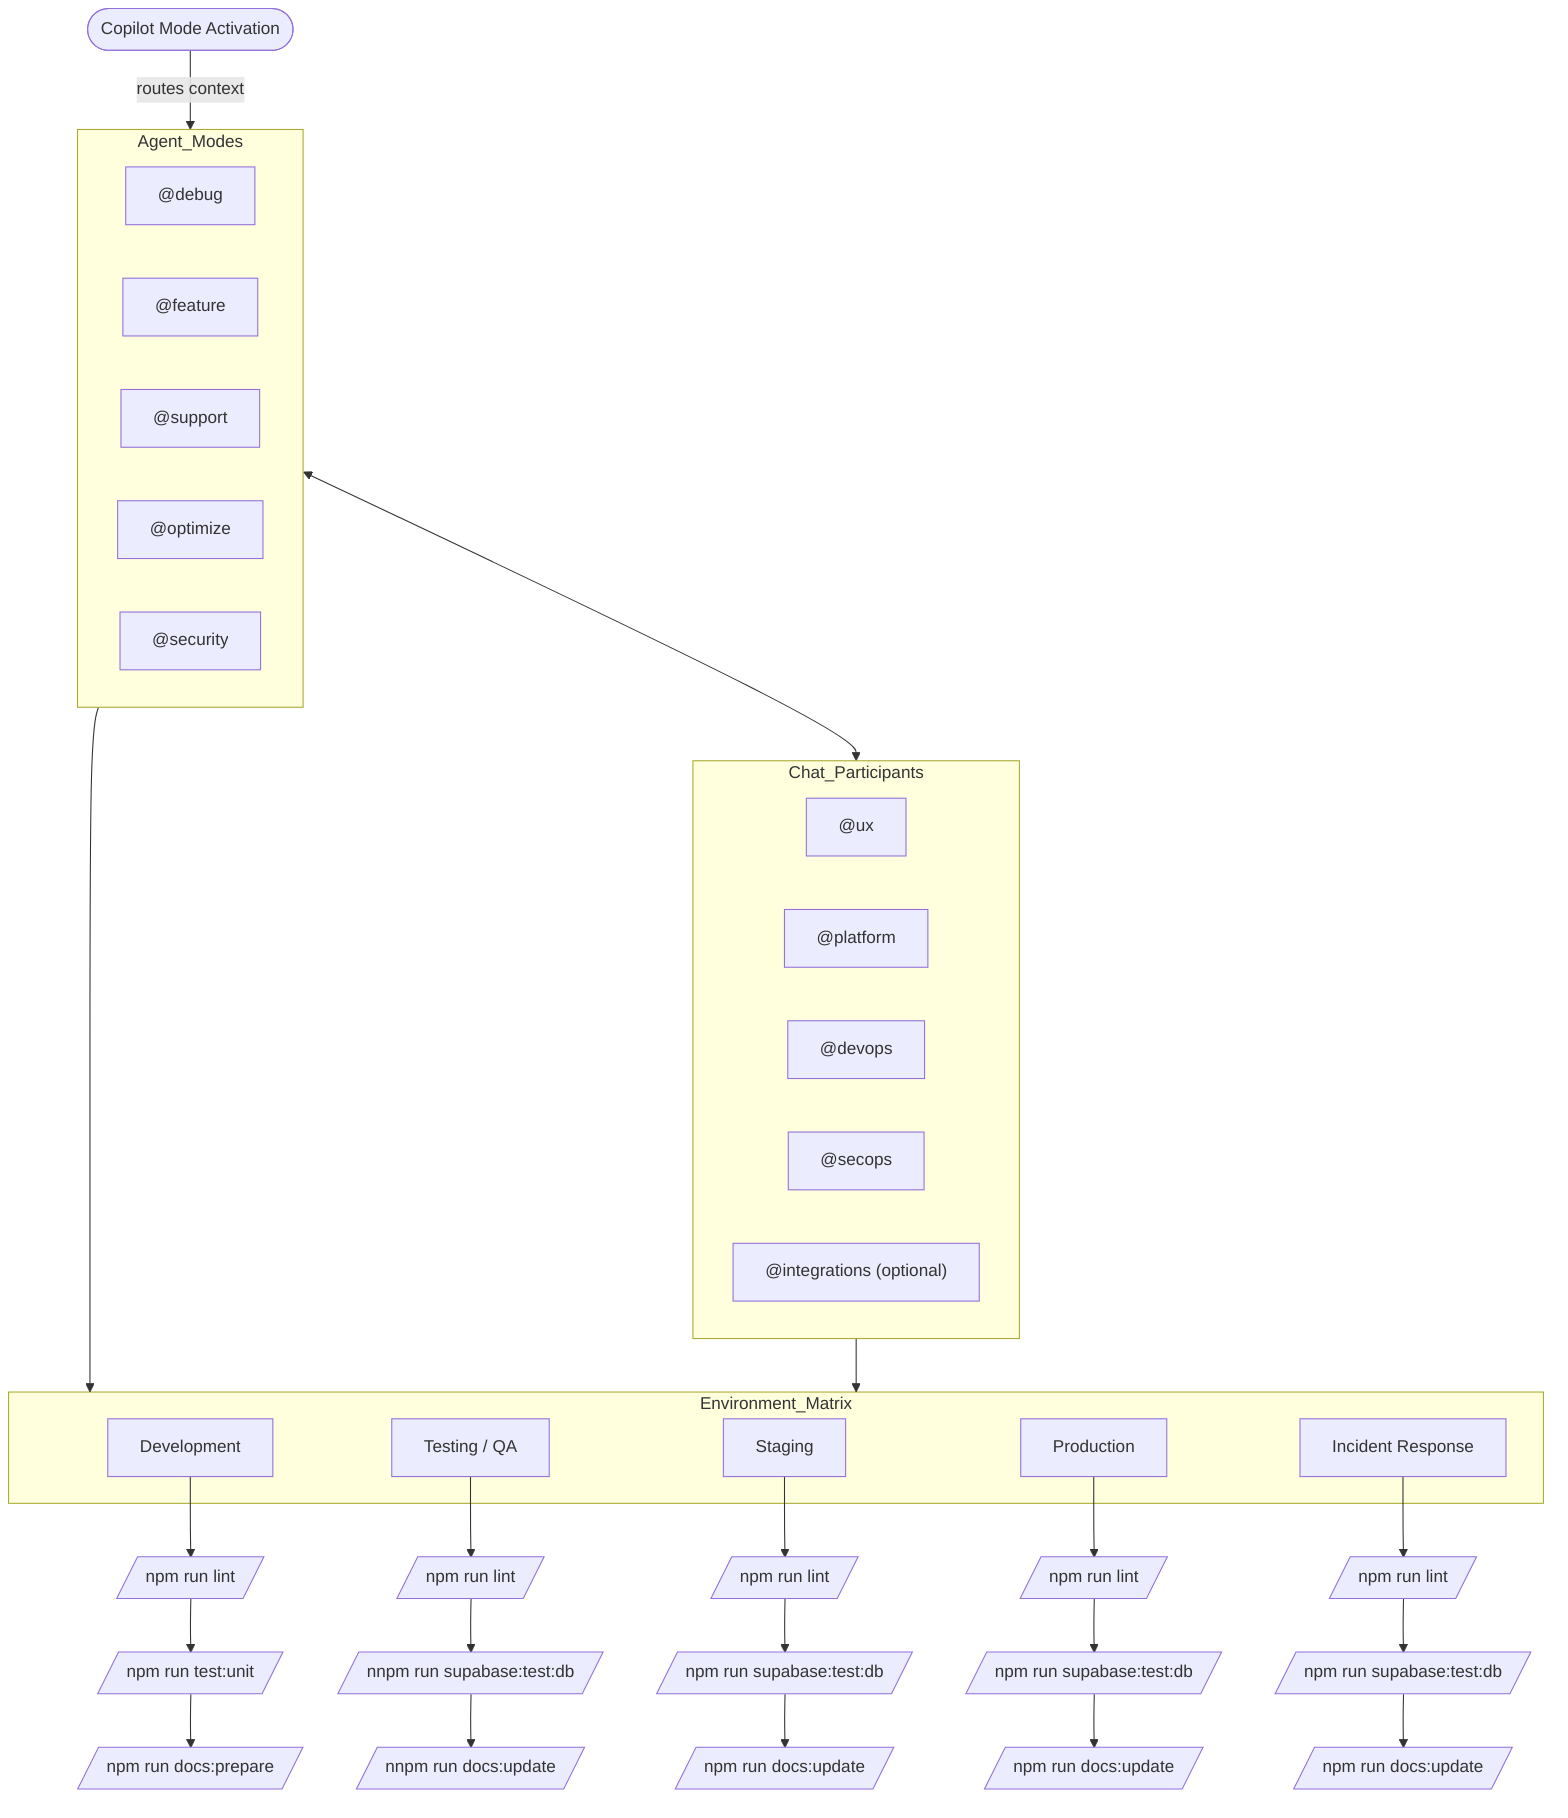 %%{init: {\'theme\': \'dark\'}}%%
%%{init: {'theme': 'dark', 'layout': 'dagre'}}%%
flowchart TD
    %% Copilot Mode Activation
    CopilotActivation@{shape: stadium, label: ["Copilot Mode Activation"]} -->|routes context| Agent_Modes

    subgraph Agent_Modes
        DEBUG["@debug"]
        FEATURE["@feature"]
        SUPPORT["@support"]
        OPTIMIZE["@optimize"]
        SECURITY["@security"]
    end

    %% Many-to-many mapping table: Agent Modes ↔ Chat Participants
    subgraph Chat_Participants
        ux_participant["@ux"]
        platform_participant["@platform"]
        devops_participant["@devops"]
        secops_participant["@secops"]
        integrations_participant["@integrations (optional)"]
    end
   
    Agent_Modes --> Environment_Matrix
    Agent_Modes <--> Chat_Participants
    Chat_Participants --> Environment_Matrix

     %% Chat Participants → Environment Matrix
    subgraph Environment_Matrix
        DEV["Development"]
        TEST["Testing / QA"]
        STAGE["Staging"]
        PROD["Production"]
        INCIDENT["Incident Response"]
    end
%% Environment Matrix → Functions / Tests / Workflows
    DEV --> DEV_Function1@{shape: "lean-r", label: "npm run lint"} 
    --> DEV_Function2@{shape: "lean-r", label: "npm run test:unit"}
    --> DEV_Function3@{shape: "lean-r", label: "npm run docs:prepare"}
    
    TEST --> TEST_Function1@{shape: "lean-r", label: "npm run lint"}
    --> TEST_Function2@{shape: "lean-r", label: "nnpm run supabase:test:db"}
    --> TEST_Function3@{shape: "lean-r", label: "nnpm run docs:update"}
    
    STAGE --> STAGE_Function1@{shape: "lean-r", label: "npm run lint"}
    --> STAGE_Function2@{shape: "lean-r", label: "npm run supabase:test:db"}
    --> STAGE_Function3@{shape: "lean-r", label: "npm run docs:update"}
    
    PROD --> PROD_Function1@{shape: "lean-r", label: "npm run lint"}
    --> PROD_Function2@{shape: "lean-r", label: "npm run supabase:test:db"}
    --> PROD_Function3@{shape: "lean-r", label: "npm run docs:update"}
    
    INCIDENT --> INCIDENT_Function1@{shape: "lean-r", label: "npm run lint"}
    --> INCIDENT_Function2@{shape: "lean-r", label: "npm run supabase:test:db"}
    --> INCIDENT_Function3@{shape: "lean-r", label: "npm run docs:update"}